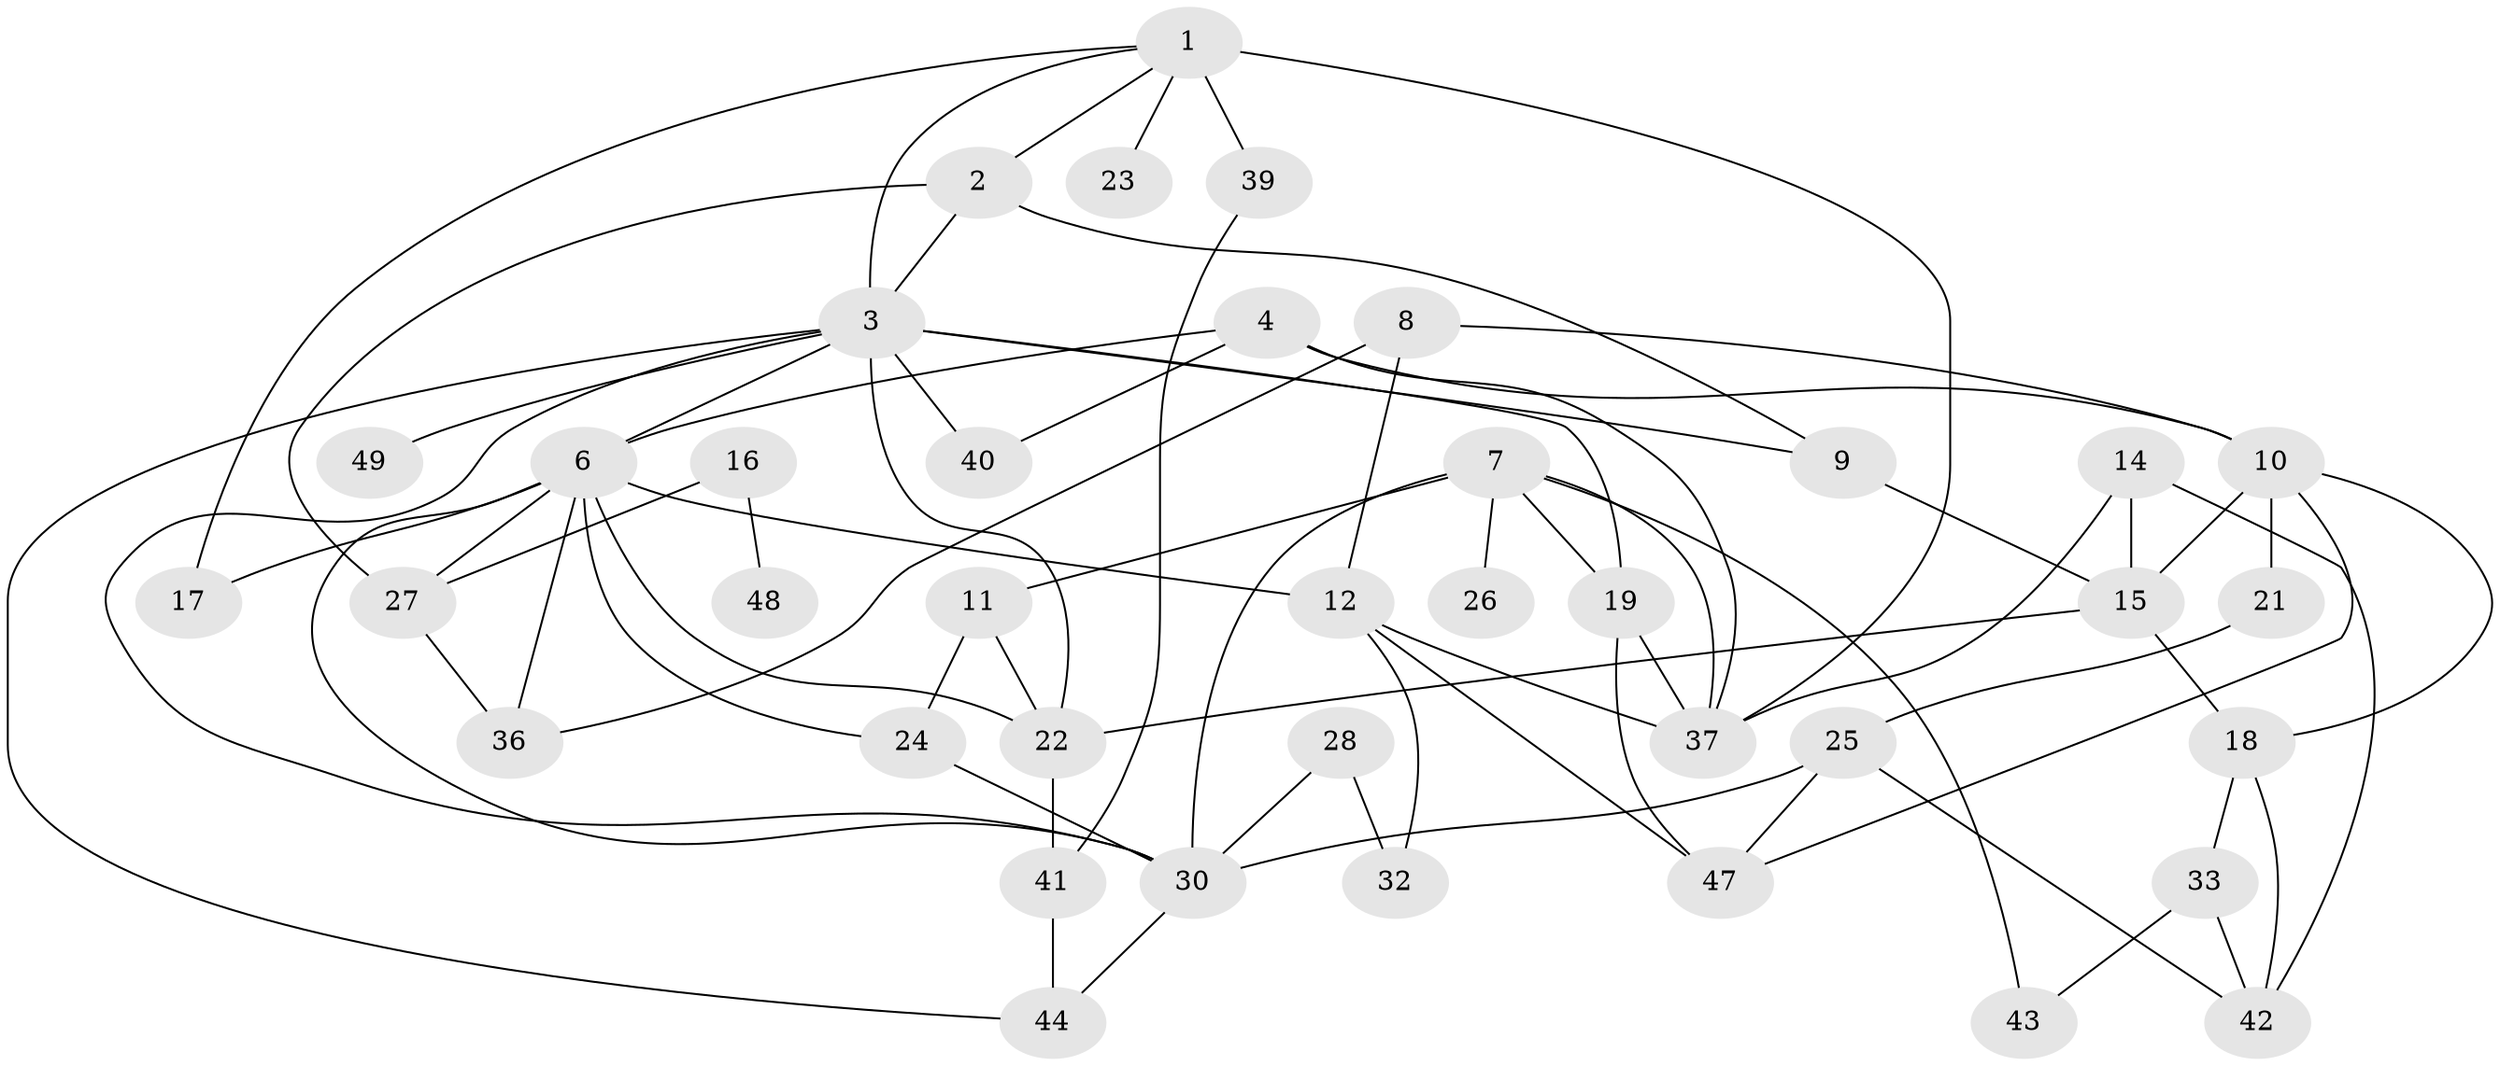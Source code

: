 // original degree distribution, {4: 0.19834710743801653, 3: 0.21487603305785125, 0: 0.08264462809917356, 2: 0.2892561983471074, 1: 0.1652892561983471, 6: 0.01652892561983471, 5: 0.024793388429752067, 7: 0.008264462809917356}
// Generated by graph-tools (version 1.1) at 2025/48/03/04/25 22:48:30]
// undirected, 39 vertices, 72 edges
graph export_dot {
  node [color=gray90,style=filled];
  1;
  2;
  3;
  4;
  6;
  7;
  8;
  9;
  10;
  11;
  12;
  14;
  15;
  16;
  17;
  18;
  19;
  21;
  22;
  23;
  24;
  25;
  26;
  27;
  28;
  30;
  32;
  33;
  36;
  37;
  39;
  40;
  41;
  42;
  43;
  44;
  47;
  48;
  49;
  1 -- 2 [weight=1.0];
  1 -- 3 [weight=1.0];
  1 -- 17 [weight=1.0];
  1 -- 23 [weight=1.0];
  1 -- 37 [weight=3.0];
  1 -- 39 [weight=1.0];
  2 -- 3 [weight=1.0];
  2 -- 9 [weight=1.0];
  2 -- 27 [weight=1.0];
  3 -- 6 [weight=1.0];
  3 -- 9 [weight=1.0];
  3 -- 19 [weight=1.0];
  3 -- 22 [weight=1.0];
  3 -- 30 [weight=1.0];
  3 -- 40 [weight=1.0];
  3 -- 44 [weight=1.0];
  3 -- 49 [weight=1.0];
  4 -- 6 [weight=1.0];
  4 -- 10 [weight=1.0];
  4 -- 37 [weight=1.0];
  4 -- 40 [weight=1.0];
  6 -- 12 [weight=1.0];
  6 -- 17 [weight=2.0];
  6 -- 22 [weight=2.0];
  6 -- 24 [weight=1.0];
  6 -- 27 [weight=3.0];
  6 -- 30 [weight=1.0];
  6 -- 36 [weight=1.0];
  7 -- 11 [weight=1.0];
  7 -- 19 [weight=1.0];
  7 -- 26 [weight=1.0];
  7 -- 30 [weight=2.0];
  7 -- 37 [weight=1.0];
  7 -- 43 [weight=2.0];
  8 -- 10 [weight=1.0];
  8 -- 12 [weight=1.0];
  8 -- 36 [weight=1.0];
  9 -- 15 [weight=1.0];
  10 -- 15 [weight=1.0];
  10 -- 18 [weight=1.0];
  10 -- 21 [weight=1.0];
  10 -- 47 [weight=1.0];
  11 -- 22 [weight=1.0];
  11 -- 24 [weight=1.0];
  12 -- 32 [weight=1.0];
  12 -- 37 [weight=1.0];
  12 -- 47 [weight=1.0];
  14 -- 15 [weight=1.0];
  14 -- 37 [weight=1.0];
  14 -- 42 [weight=1.0];
  15 -- 18 [weight=1.0];
  15 -- 22 [weight=2.0];
  16 -- 27 [weight=1.0];
  16 -- 48 [weight=1.0];
  18 -- 33 [weight=1.0];
  18 -- 42 [weight=1.0];
  19 -- 37 [weight=1.0];
  19 -- 47 [weight=1.0];
  21 -- 25 [weight=1.0];
  22 -- 41 [weight=1.0];
  24 -- 30 [weight=2.0];
  25 -- 30 [weight=1.0];
  25 -- 42 [weight=1.0];
  25 -- 47 [weight=1.0];
  27 -- 36 [weight=1.0];
  28 -- 30 [weight=1.0];
  28 -- 32 [weight=1.0];
  30 -- 44 [weight=1.0];
  33 -- 42 [weight=1.0];
  33 -- 43 [weight=1.0];
  39 -- 41 [weight=1.0];
  41 -- 44 [weight=1.0];
}
